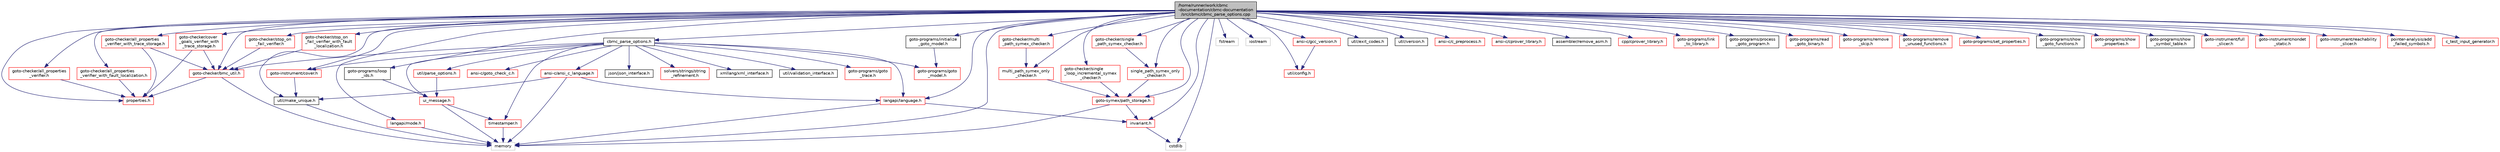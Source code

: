 digraph "/home/runner/work/cbmc-documentation/cbmc-documentation/src/cbmc/cbmc_parse_options.cpp"
{
 // LATEX_PDF_SIZE
  bgcolor="transparent";
  edge [fontname="Helvetica",fontsize="10",labelfontname="Helvetica",labelfontsize="10"];
  node [fontname="Helvetica",fontsize="10",shape=record];
  Node1 [label="/home/runner/work/cbmc\l-documentation/cbmc-documentation\l/src/cbmc/cbmc_parse_options.cpp",height=0.2,width=0.4,color="black", fillcolor="grey75", style="filled", fontcolor="black",tooltip=" "];
  Node1 -> Node2 [color="midnightblue",fontsize="10",style="solid",fontname="Helvetica"];
  Node2 [label="cbmc_parse_options.h",height=0.2,width=0.4,color="black",URL="$cbmc__parse__options_8h.html",tooltip=" "];
  Node2 -> Node3 [color="midnightblue",fontsize="10",style="solid",fontname="Helvetica"];
  Node3 [label="util/parse_options.h",height=0.2,width=0.4,color="red",URL="$parse__options_8h.html",tooltip=" "];
  Node3 -> Node35 [color="midnightblue",fontsize="10",style="solid",fontname="Helvetica"];
  Node35 [label="ui_message.h",height=0.2,width=0.4,color="red",URL="$ui__message_8h.html",tooltip=" "];
  Node35 -> Node36 [color="midnightblue",fontsize="10",style="solid",fontname="Helvetica"];
  Node36 [label="memory",height=0.2,width=0.4,color="grey75",tooltip=" "];
  Node35 -> Node37 [color="midnightblue",fontsize="10",style="solid",fontname="Helvetica"];
  Node37 [label="timestamper.h",height=0.2,width=0.4,color="red",URL="$timestamper_8h.html",tooltip="Emit timestamps."];
  Node37 -> Node36 [color="midnightblue",fontsize="10",style="solid",fontname="Helvetica"];
  Node2 -> Node37 [color="midnightblue",fontsize="10",style="solid",fontname="Helvetica"];
  Node2 -> Node35 [color="midnightblue",fontsize="10",style="solid",fontname="Helvetica"];
  Node2 -> Node38 [color="midnightblue",fontsize="10",style="solid",fontname="Helvetica"];
  Node38 [label="util/validation_interface.h",height=0.2,width=0.4,color="black",URL="$validation__interface_8h.html",tooltip=" "];
  Node2 -> Node39 [color="midnightblue",fontsize="10",style="solid",fontname="Helvetica"];
  Node39 [label="goto-programs/goto\l_model.h",height=0.2,width=0.4,color="red",URL="$goto__model_8h.html",tooltip=" "];
  Node2 -> Node70 [color="midnightblue",fontsize="10",style="solid",fontname="Helvetica"];
  Node70 [label="goto-programs/goto\l_trace.h",height=0.2,width=0.4,color="red",URL="$goto__trace_8h.html",tooltip=" "];
  Node2 -> Node72 [color="midnightblue",fontsize="10",style="solid",fontname="Helvetica"];
  Node72 [label="ansi-c/ansi_c_language.h",height=0.2,width=0.4,color="red",URL="$ansi__c__language_8h.html",tooltip=" "];
  Node72 -> Node36 [color="midnightblue",fontsize="10",style="solid",fontname="Helvetica"];
  Node72 -> Node73 [color="midnightblue",fontsize="10",style="solid",fontname="Helvetica"];
  Node73 [label="util/make_unique.h",height=0.2,width=0.4,color="black",URL="$make__unique_8h.html",tooltip=" "];
  Node73 -> Node36 [color="midnightblue",fontsize="10",style="solid",fontname="Helvetica"];
  Node72 -> Node74 [color="midnightblue",fontsize="10",style="solid",fontname="Helvetica"];
  Node74 [label="langapi/language.h",height=0.2,width=0.4,color="red",URL="$language_8h.html",tooltip=" "];
  Node74 -> Node36 [color="midnightblue",fontsize="10",style="solid",fontname="Helvetica"];
  Node74 -> Node16 [color="midnightblue",fontsize="10",style="solid",fontname="Helvetica"];
  Node16 [label="invariant.h",height=0.2,width=0.4,color="red",URL="$src_2util_2invariant_8h.html",tooltip=" "];
  Node16 -> Node17 [color="midnightblue",fontsize="10",style="solid",fontname="Helvetica"];
  Node17 [label="cstdlib",height=0.2,width=0.4,color="grey75",tooltip=" "];
  Node2 -> Node79 [color="midnightblue",fontsize="10",style="solid",fontname="Helvetica"];
  Node79 [label="ansi-c/goto_check_c.h",height=0.2,width=0.4,color="red",URL="$goto__check__c_8h.html",tooltip=" "];
  Node2 -> Node80 [color="midnightblue",fontsize="10",style="solid",fontname="Helvetica"];
  Node80 [label="goto-checker/bmc_util.h",height=0.2,width=0.4,color="red",URL="$bmc__util_8h.html",tooltip=" "];
  Node80 -> Node36 [color="midnightblue",fontsize="10",style="solid",fontname="Helvetica"];
  Node80 -> Node95 [color="midnightblue",fontsize="10",style="solid",fontname="Helvetica"];
  Node95 [label="properties.h",height=0.2,width=0.4,color="red",URL="$properties_8h.html",tooltip=" "];
  Node2 -> Node96 [color="midnightblue",fontsize="10",style="solid",fontname="Helvetica"];
  Node96 [label="goto-instrument/cover.h",height=0.2,width=0.4,color="red",URL="$cover_8h.html",tooltip=" "];
  Node96 -> Node73 [color="midnightblue",fontsize="10",style="solid",fontname="Helvetica"];
  Node2 -> Node100 [color="midnightblue",fontsize="10",style="solid",fontname="Helvetica"];
  Node100 [label="json/json_interface.h",height=0.2,width=0.4,color="black",URL="$json__interface_8h.html",tooltip=" "];
  Node2 -> Node74 [color="midnightblue",fontsize="10",style="solid",fontname="Helvetica"];
  Node2 -> Node101 [color="midnightblue",fontsize="10",style="solid",fontname="Helvetica"];
  Node101 [label="solvers/strings/string\l_refinement.h",height=0.2,width=0.4,color="red",URL="$string__refinement_8h.html",tooltip=" "];
  Node2 -> Node144 [color="midnightblue",fontsize="10",style="solid",fontname="Helvetica"];
  Node144 [label="xmllang/xml_interface.h",height=0.2,width=0.4,color="black",URL="$xml__interface_8h.html",tooltip=" "];
  Node1 -> Node17 [color="midnightblue",fontsize="10",style="solid",fontname="Helvetica"];
  Node1 -> Node145 [color="midnightblue",fontsize="10",style="solid",fontname="Helvetica"];
  Node145 [label="fstream",height=0.2,width=0.4,color="grey75",tooltip=" "];
  Node1 -> Node146 [color="midnightblue",fontsize="10",style="solid",fontname="Helvetica"];
  Node146 [label="iostream",height=0.2,width=0.4,color="grey75",tooltip=" "];
  Node1 -> Node36 [color="midnightblue",fontsize="10",style="solid",fontname="Helvetica"];
  Node1 -> Node147 [color="midnightblue",fontsize="10",style="solid",fontname="Helvetica"];
  Node147 [label="util/config.h",height=0.2,width=0.4,color="red",URL="$config_8h.html",tooltip=" "];
  Node1 -> Node150 [color="midnightblue",fontsize="10",style="solid",fontname="Helvetica"];
  Node150 [label="util/exit_codes.h",height=0.2,width=0.4,color="black",URL="$exit__codes_8h.html",tooltip=" "];
  Node1 -> Node16 [color="midnightblue",fontsize="10",style="solid",fontname="Helvetica"];
  Node1 -> Node73 [color="midnightblue",fontsize="10",style="solid",fontname="Helvetica"];
  Node1 -> Node151 [color="midnightblue",fontsize="10",style="solid",fontname="Helvetica"];
  Node151 [label="util/version.h",height=0.2,width=0.4,color="black",URL="$version_8h.html",tooltip=" "];
  Node1 -> Node74 [color="midnightblue",fontsize="10",style="solid",fontname="Helvetica"];
  Node1 -> Node152 [color="midnightblue",fontsize="10",style="solid",fontname="Helvetica"];
  Node152 [label="ansi-c/c_preprocess.h",height=0.2,width=0.4,color="red",URL="$c__preprocess_8h.html",tooltip=" "];
  Node1 -> Node153 [color="midnightblue",fontsize="10",style="solid",fontname="Helvetica"];
  Node153 [label="ansi-c/cprover_library.h",height=0.2,width=0.4,color="red",URL="$ansi-c_2cprover__library_8h.html",tooltip=" "];
  Node1 -> Node154 [color="midnightblue",fontsize="10",style="solid",fontname="Helvetica"];
  Node154 [label="ansi-c/gcc_version.h",height=0.2,width=0.4,color="red",URL="$gcc__version_8h.html",tooltip=" "];
  Node154 -> Node147 [color="midnightblue",fontsize="10",style="solid",fontname="Helvetica"];
  Node1 -> Node155 [color="midnightblue",fontsize="10",style="solid",fontname="Helvetica"];
  Node155 [label="assembler/remove_asm.h",height=0.2,width=0.4,color="black",URL="$remove__asm_8h.html",tooltip=" "];
  Node1 -> Node156 [color="midnightblue",fontsize="10",style="solid",fontname="Helvetica"];
  Node156 [label="cpp/cprover_library.h",height=0.2,width=0.4,color="red",URL="$cpp_2cprover__library_8h.html",tooltip=" "];
  Node1 -> Node157 [color="midnightblue",fontsize="10",style="solid",fontname="Helvetica"];
  Node157 [label="goto-checker/all_properties\l_verifier.h",height=0.2,width=0.4,color="red",URL="$all__properties__verifier_8h.html",tooltip=" "];
  Node157 -> Node95 [color="midnightblue",fontsize="10",style="solid",fontname="Helvetica"];
  Node1 -> Node160 [color="midnightblue",fontsize="10",style="solid",fontname="Helvetica"];
  Node160 [label="goto-checker/all_properties\l_verifier_with_fault_localization.h",height=0.2,width=0.4,color="red",URL="$all__properties__verifier__with__fault__localization_8h.html",tooltip=" "];
  Node160 -> Node95 [color="midnightblue",fontsize="10",style="solid",fontname="Helvetica"];
  Node1 -> Node163 [color="midnightblue",fontsize="10",style="solid",fontname="Helvetica"];
  Node163 [label="goto-checker/all_properties\l_verifier_with_trace_storage.h",height=0.2,width=0.4,color="red",URL="$all__properties__verifier__with__trace__storage_8h.html",tooltip=" "];
  Node163 -> Node80 [color="midnightblue",fontsize="10",style="solid",fontname="Helvetica"];
  Node163 -> Node95 [color="midnightblue",fontsize="10",style="solid",fontname="Helvetica"];
  Node1 -> Node80 [color="midnightblue",fontsize="10",style="solid",fontname="Helvetica"];
  Node1 -> Node164 [color="midnightblue",fontsize="10",style="solid",fontname="Helvetica"];
  Node164 [label="goto-checker/cover\l_goals_verifier_with\l_trace_storage.h",height=0.2,width=0.4,color="red",URL="$cover__goals__verifier__with__trace__storage_8h.html",tooltip=" "];
  Node164 -> Node80 [color="midnightblue",fontsize="10",style="solid",fontname="Helvetica"];
  Node164 -> Node95 [color="midnightblue",fontsize="10",style="solid",fontname="Helvetica"];
  Node1 -> Node166 [color="midnightblue",fontsize="10",style="solid",fontname="Helvetica"];
  Node166 [label="goto-checker/multi\l_path_symex_checker.h",height=0.2,width=0.4,color="red",URL="$multi__path__symex__checker_8h.html",tooltip=" "];
  Node166 -> Node174 [color="midnightblue",fontsize="10",style="solid",fontname="Helvetica"];
  Node174 [label="multi_path_symex_only\l_checker.h",height=0.2,width=0.4,color="red",URL="$multi__path__symex__only__checker_8h.html",tooltip=" "];
  Node174 -> Node175 [color="midnightblue",fontsize="10",style="solid",fontname="Helvetica"];
  Node175 [label="goto-symex/path_storage.h",height=0.2,width=0.4,color="red",URL="$path__storage_8h.html",tooltip="Storage of symbolic execution paths to resume."];
  Node175 -> Node16 [color="midnightblue",fontsize="10",style="solid",fontname="Helvetica"];
  Node175 -> Node36 [color="midnightblue",fontsize="10",style="solid",fontname="Helvetica"];
  Node1 -> Node174 [color="midnightblue",fontsize="10",style="solid",fontname="Helvetica"];
  Node1 -> Node95 [color="midnightblue",fontsize="10",style="solid",fontname="Helvetica"];
  Node1 -> Node212 [color="midnightblue",fontsize="10",style="solid",fontname="Helvetica"];
  Node212 [label="goto-checker/single\l_loop_incremental_symex\l_checker.h",height=0.2,width=0.4,color="red",URL="$single__loop__incremental__symex__checker_8h.html",tooltip=" "];
  Node212 -> Node175 [color="midnightblue",fontsize="10",style="solid",fontname="Helvetica"];
  Node1 -> Node214 [color="midnightblue",fontsize="10",style="solid",fontname="Helvetica"];
  Node214 [label="goto-checker/single\l_path_symex_checker.h",height=0.2,width=0.4,color="red",URL="$single__path__symex__checker_8h.html",tooltip=" "];
  Node214 -> Node215 [color="midnightblue",fontsize="10",style="solid",fontname="Helvetica"];
  Node215 [label="single_path_symex_only\l_checker.h",height=0.2,width=0.4,color="red",URL="$single__path__symex__only__checker_8h.html",tooltip=" "];
  Node215 -> Node175 [color="midnightblue",fontsize="10",style="solid",fontname="Helvetica"];
  Node1 -> Node215 [color="midnightblue",fontsize="10",style="solid",fontname="Helvetica"];
  Node1 -> Node216 [color="midnightblue",fontsize="10",style="solid",fontname="Helvetica"];
  Node216 [label="goto-checker/stop_on\l_fail_verifier.h",height=0.2,width=0.4,color="red",URL="$stop__on__fail__verifier_8h.html",tooltip=" "];
  Node216 -> Node80 [color="midnightblue",fontsize="10",style="solid",fontname="Helvetica"];
  Node1 -> Node217 [color="midnightblue",fontsize="10",style="solid",fontname="Helvetica"];
  Node217 [label="goto-checker/stop_on\l_fail_verifier_with_fault\l_localization.h",height=0.2,width=0.4,color="red",URL="$stop__on__fail__verifier__with__fault__localization_8h.html",tooltip=" "];
  Node217 -> Node80 [color="midnightblue",fontsize="10",style="solid",fontname="Helvetica"];
  Node1 -> Node218 [color="midnightblue",fontsize="10",style="solid",fontname="Helvetica"];
  Node218 [label="goto-programs/initialize\l_goto_model.h",height=0.2,width=0.4,color="black",URL="$initialize__goto__model_8h.html",tooltip=" "];
  Node218 -> Node39 [color="midnightblue",fontsize="10",style="solid",fontname="Helvetica"];
  Node1 -> Node219 [color="midnightblue",fontsize="10",style="solid",fontname="Helvetica"];
  Node219 [label="goto-programs/link\l_to_library.h",height=0.2,width=0.4,color="red",URL="$link__to__library_8h.html",tooltip=" "];
  Node1 -> Node220 [color="midnightblue",fontsize="10",style="solid",fontname="Helvetica"];
  Node220 [label="goto-programs/loop\l_ids.h",height=0.2,width=0.4,color="black",URL="$loop__ids_8h.html",tooltip=" "];
  Node220 -> Node35 [color="midnightblue",fontsize="10",style="solid",fontname="Helvetica"];
  Node1 -> Node221 [color="midnightblue",fontsize="10",style="solid",fontname="Helvetica"];
  Node221 [label="goto-programs/process\l_goto_program.h",height=0.2,width=0.4,color="black",URL="$process__goto__program_8h.html",tooltip=" "];
  Node1 -> Node222 [color="midnightblue",fontsize="10",style="solid",fontname="Helvetica"];
  Node222 [label="goto-programs/read\l_goto_binary.h",height=0.2,width=0.4,color="red",URL="$read__goto__binary_8h.html",tooltip=" "];
  Node1 -> Node223 [color="midnightblue",fontsize="10",style="solid",fontname="Helvetica"];
  Node223 [label="goto-programs/remove\l_skip.h",height=0.2,width=0.4,color="red",URL="$remove__skip_8h.html",tooltip=" "];
  Node1 -> Node224 [color="midnightblue",fontsize="10",style="solid",fontname="Helvetica"];
  Node224 [label="goto-programs/remove\l_unused_functions.h",height=0.2,width=0.4,color="red",URL="$remove__unused__functions_8h.html",tooltip=" "];
  Node1 -> Node225 [color="midnightblue",fontsize="10",style="solid",fontname="Helvetica"];
  Node225 [label="goto-programs/set_properties.h",height=0.2,width=0.4,color="red",URL="$set__properties_8h.html",tooltip=" "];
  Node1 -> Node226 [color="midnightblue",fontsize="10",style="solid",fontname="Helvetica"];
  Node226 [label="goto-programs/show\l_goto_functions.h",height=0.2,width=0.4,color="black",URL="$show__goto__functions_8h.html",tooltip=" "];
  Node1 -> Node227 [color="midnightblue",fontsize="10",style="solid",fontname="Helvetica"];
  Node227 [label="goto-programs/show\l_properties.h",height=0.2,width=0.4,color="red",URL="$show__properties_8h.html",tooltip=" "];
  Node1 -> Node228 [color="midnightblue",fontsize="10",style="solid",fontname="Helvetica"];
  Node228 [label="goto-programs/show\l_symbol_table.h",height=0.2,width=0.4,color="black",URL="$show__symbol__table_8h.html",tooltip=" "];
  Node1 -> Node96 [color="midnightblue",fontsize="10",style="solid",fontname="Helvetica"];
  Node1 -> Node229 [color="midnightblue",fontsize="10",style="solid",fontname="Helvetica"];
  Node229 [label="goto-instrument/full\l_slicer.h",height=0.2,width=0.4,color="red",URL="$full__slicer_8h.html",tooltip=" "];
  Node1 -> Node230 [color="midnightblue",fontsize="10",style="solid",fontname="Helvetica"];
  Node230 [label="goto-instrument/nondet\l_static.h",height=0.2,width=0.4,color="red",URL="$nondet__static_8h.html",tooltip=" "];
  Node1 -> Node231 [color="midnightblue",fontsize="10",style="solid",fontname="Helvetica"];
  Node231 [label="goto-instrument/reachability\l_slicer.h",height=0.2,width=0.4,color="red",URL="$reachability__slicer_8h.html",tooltip=" "];
  Node1 -> Node175 [color="midnightblue",fontsize="10",style="solid",fontname="Helvetica"];
  Node1 -> Node232 [color="midnightblue",fontsize="10",style="solid",fontname="Helvetica"];
  Node232 [label="pointer-analysis/add\l_failed_symbols.h",height=0.2,width=0.4,color="red",URL="$add__failed__symbols_8h.html",tooltip=" "];
  Node1 -> Node233 [color="midnightblue",fontsize="10",style="solid",fontname="Helvetica"];
  Node233 [label="langapi/mode.h",height=0.2,width=0.4,color="red",URL="$mode_8h.html",tooltip=" "];
  Node233 -> Node36 [color="midnightblue",fontsize="10",style="solid",fontname="Helvetica"];
  Node1 -> Node234 [color="midnightblue",fontsize="10",style="solid",fontname="Helvetica"];
  Node234 [label="c_test_input_generator.h",height=0.2,width=0.4,color="red",URL="$c__test__input__generator_8h.html",tooltip=" "];
}
